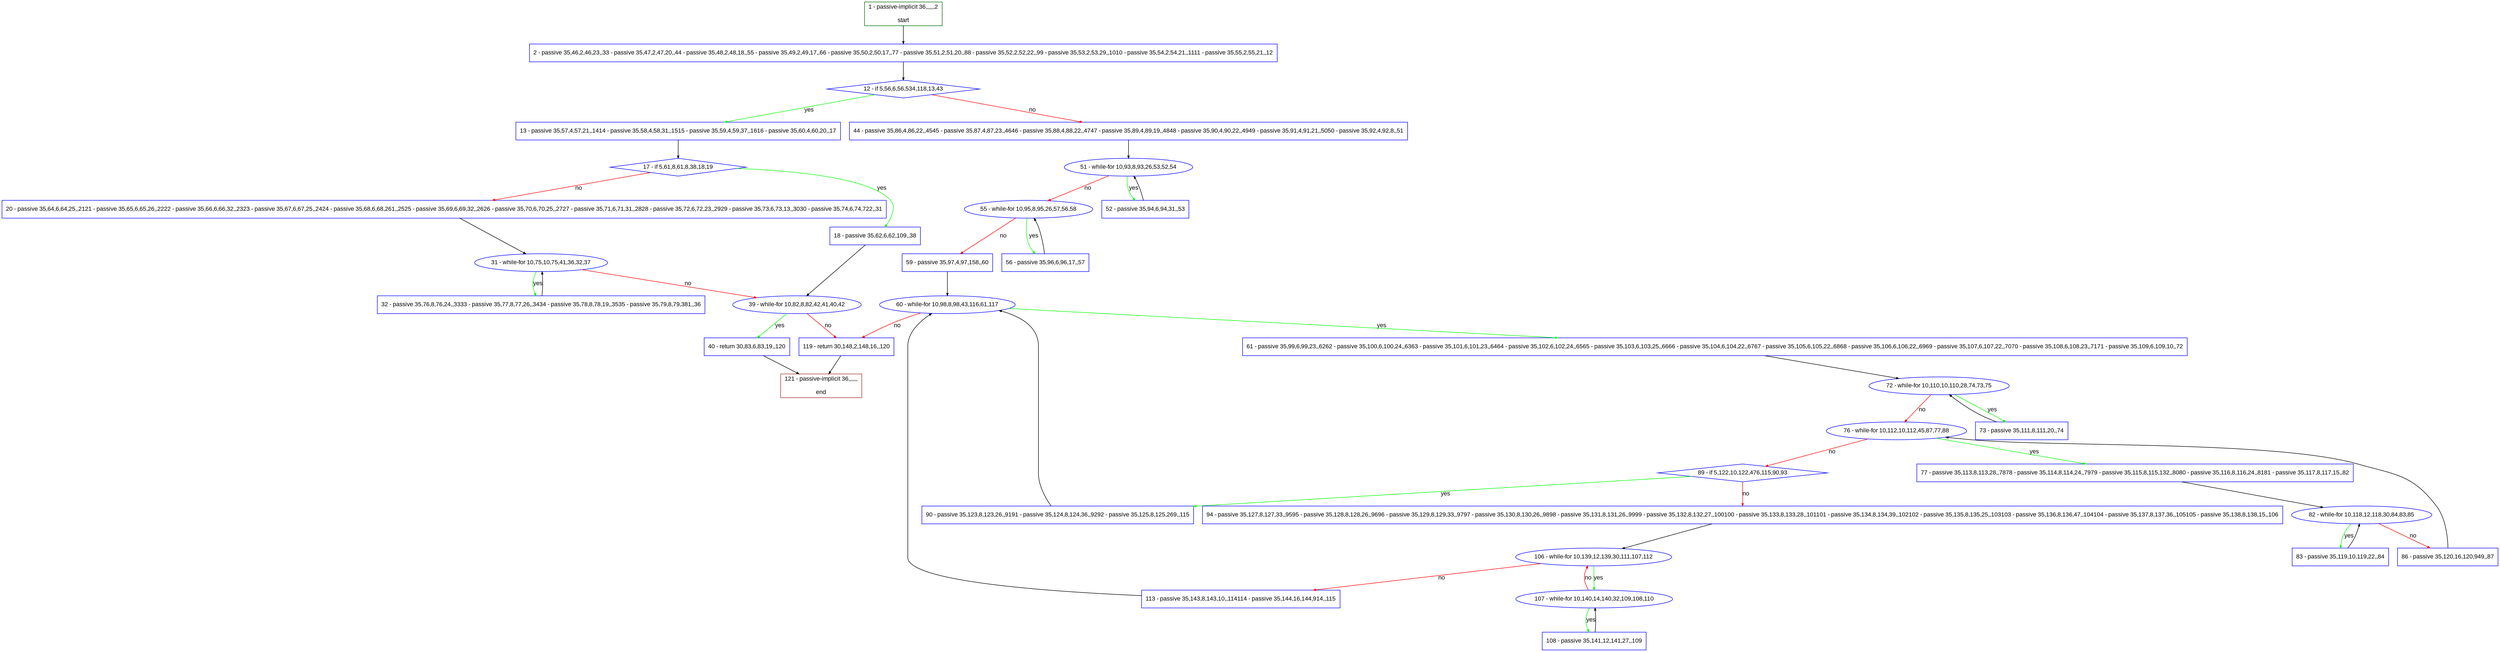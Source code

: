 digraph "" {
  graph [pack="true", label="", fontsize="12", packmode="clust", fontname="Arial", fillcolor="#FFFFCC", bgcolor="white", style="rounded,filled", compound="true"];
  node [node_initialized="no", label="", color="grey", fontsize="12", fillcolor="white", fontname="Arial", style="filled", shape="rectangle", compound="true", fixedsize="false"];
  edge [fontcolor="black", arrowhead="normal", arrowtail="none", arrowsize="0.5", ltail="", label="", color="black", fontsize="12", lhead="", fontname="Arial", dir="forward", compound="true"];
  __N1 [label="2 - passive 35,46,2,46,23,,33 - passive 35,47,2,47,20,,44 - passive 35,48,2,48,18,,55 - passive 35,49,2,49,17,,66 - passive 35,50,2,50,17,,77 - passive 35,51,2,51,20,,88 - passive 35,52,2,52,22,,99 - passive 35,53,2,53,29,,1010 - passive 35,54,2,54,21,,1111 - passive 35,55,2,55,21,,12", color="#0000ff", fillcolor="#ffffff", style="filled", shape="box"];
  __N2 [label="1 - passive-implicit 36,,,,,,2\n\nstart", color="#006400", fillcolor="#ffffff", style="filled", shape="box"];
  __N3 [label="12 - if 5,56,6,56,534,118,13,43", color="#0000ff", fillcolor="#ffffff", style="filled", shape="diamond"];
  __N4 [label="13 - passive 35,57,4,57,21,,1414 - passive 35,58,4,58,31,,1515 - passive 35,59,4,59,37,,1616 - passive 35,60,4,60,20,,17", color="#0000ff", fillcolor="#ffffff", style="filled", shape="box"];
  __N5 [label="44 - passive 35,86,4,86,22,,4545 - passive 35,87,4,87,23,,4646 - passive 35,88,4,88,22,,4747 - passive 35,89,4,89,19,,4848 - passive 35,90,4,90,22,,4949 - passive 35,91,4,91,21,,5050 - passive 35,92,4,92,8,,51", color="#0000ff", fillcolor="#ffffff", style="filled", shape="box"];
  __N6 [label="17 - if 5,61,8,61,8,38,18,19", color="#0000ff", fillcolor="#ffffff", style="filled", shape="diamond"];
  __N7 [label="18 - passive 35,62,6,62,109,,38", color="#0000ff", fillcolor="#ffffff", style="filled", shape="box"];
  __N8 [label="20 - passive 35,64,6,64,25,,2121 - passive 35,65,6,65,26,,2222 - passive 35,66,6,66,32,,2323 - passive 35,67,6,67,25,,2424 - passive 35,68,6,68,261,,2525 - passive 35,69,6,69,32,,2626 - passive 35,70,6,70,25,,2727 - passive 35,71,6,71,31,,2828 - passive 35,72,6,72,23,,2929 - passive 35,73,6,73,13,,3030 - passive 35,74,6,74,722,,31", color="#0000ff", fillcolor="#ffffff", style="filled", shape="box"];
  __N9 [label="39 - while-for 10,82,8,82,42,41,40,42", color="#0000ff", fillcolor="#ffffff", style="filled", shape="oval"];
  __N10 [label="31 - while-for 10,75,10,75,41,36,32,37", color="#0000ff", fillcolor="#ffffff", style="filled", shape="oval"];
  __N11 [label="32 - passive 35,76,8,76,24,,3333 - passive 35,77,8,77,26,,3434 - passive 35,78,8,78,19,,3535 - passive 35,79,8,79,381,,36", color="#0000ff", fillcolor="#ffffff", style="filled", shape="box"];
  __N12 [label="40 - return 30,83,6,83,19,,120", color="#0000ff", fillcolor="#ffffff", style="filled", shape="box"];
  __N13 [label="119 - return 30,148,2,148,16,,120", color="#0000ff", fillcolor="#ffffff", style="filled", shape="box"];
  __N14 [label="121 - passive-implicit 36,,,,,,\n\nend", color="#a52a2a", fillcolor="#ffffff", style="filled", shape="box"];
  __N15 [label="51 - while-for 10,93,8,93,26,53,52,54", color="#0000ff", fillcolor="#ffffff", style="filled", shape="oval"];
  __N16 [label="52 - passive 35,94,6,94,31,,53", color="#0000ff", fillcolor="#ffffff", style="filled", shape="box"];
  __N17 [label="55 - while-for 10,95,8,95,26,57,56,58", color="#0000ff", fillcolor="#ffffff", style="filled", shape="oval"];
  __N18 [label="56 - passive 35,96,6,96,17,,57", color="#0000ff", fillcolor="#ffffff", style="filled", shape="box"];
  __N19 [label="59 - passive 35,97,4,97,158,,60", color="#0000ff", fillcolor="#ffffff", style="filled", shape="box"];
  __N20 [label="60 - while-for 10,98,8,98,43,116,61,117", color="#0000ff", fillcolor="#ffffff", style="filled", shape="oval"];
  __N21 [label="61 - passive 35,99,6,99,23,,6262 - passive 35,100,6,100,24,,6363 - passive 35,101,6,101,23,,6464 - passive 35,102,6,102,24,,6565 - passive 35,103,6,103,25,,6666 - passive 35,104,6,104,22,,6767 - passive 35,105,6,105,22,,6868 - passive 35,106,6,106,22,,6969 - passive 35,107,6,107,22,,7070 - passive 35,108,6,108,23,,7171 - passive 35,109,6,109,10,,72", color="#0000ff", fillcolor="#ffffff", style="filled", shape="box"];
  __N22 [label="72 - while-for 10,110,10,110,28,74,73,75", color="#0000ff", fillcolor="#ffffff", style="filled", shape="oval"];
  __N23 [label="73 - passive 35,111,8,111,20,,74", color="#0000ff", fillcolor="#ffffff", style="filled", shape="box"];
  __N24 [label="76 - while-for 10,112,10,112,45,87,77,88", color="#0000ff", fillcolor="#ffffff", style="filled", shape="oval"];
  __N25 [label="77 - passive 35,113,8,113,28,,7878 - passive 35,114,8,114,24,,7979 - passive 35,115,8,115,132,,8080 - passive 35,116,8,116,24,,8181 - passive 35,117,8,117,15,,82", color="#0000ff", fillcolor="#ffffff", style="filled", shape="box"];
  __N26 [label="89 - if 5,122,10,122,476,115,90,93", color="#0000ff", fillcolor="#ffffff", style="filled", shape="diamond"];
  __N27 [label="82 - while-for 10,118,12,118,30,84,83,85", color="#0000ff", fillcolor="#ffffff", style="filled", shape="oval"];
  __N28 [label="83 - passive 35,119,10,119,22,,84", color="#0000ff", fillcolor="#ffffff", style="filled", shape="box"];
  __N29 [label="86 - passive 35,120,16,120,949,,87", color="#0000ff", fillcolor="#ffffff", style="filled", shape="box"];
  __N30 [label="90 - passive 35,123,8,123,26,,9191 - passive 35,124,8,124,36,,9292 - passive 35,125,8,125,269,,115", color="#0000ff", fillcolor="#ffffff", style="filled", shape="box"];
  __N31 [label="94 - passive 35,127,8,127,33,,9595 - passive 35,128,8,128,26,,9696 - passive 35,129,8,129,33,,9797 - passive 35,130,8,130,26,,9898 - passive 35,131,8,131,26,,9999 - passive 35,132,8,132,27,,100100 - passive 35,133,8,133,28,,101101 - passive 35,134,8,134,39,,102102 - passive 35,135,8,135,25,,103103 - passive 35,136,8,136,47,,104104 - passive 35,137,8,137,36,,105105 - passive 35,138,8,138,15,,106", color="#0000ff", fillcolor="#ffffff", style="filled", shape="box"];
  __N32 [label="106 - while-for 10,139,12,139,30,111,107,112", color="#0000ff", fillcolor="#ffffff", style="filled", shape="oval"];
  __N33 [label="107 - while-for 10,140,14,140,32,109,108,110", color="#0000ff", fillcolor="#ffffff", style="filled", shape="oval"];
  __N34 [label="113 - passive 35,143,8,143,10,,114114 - passive 35,144,16,144,914,,115", color="#0000ff", fillcolor="#ffffff", style="filled", shape="box"];
  __N35 [label="108 - passive 35,141,12,141,27,,109", color="#0000ff", fillcolor="#ffffff", style="filled", shape="box"];
  __N2 -> __N1 [arrowhead="normal", arrowtail="none", color="#000000", label="", dir="forward"];
  __N1 -> __N3 [arrowhead="normal", arrowtail="none", color="#000000", label="", dir="forward"];
  __N3 -> __N4 [arrowhead="normal", arrowtail="none", color="#00ff00", label="yes", dir="forward"];
  __N3 -> __N5 [arrowhead="normal", arrowtail="none", color="#ff0000", label="no", dir="forward"];
  __N4 -> __N6 [arrowhead="normal", arrowtail="none", color="#000000", label="", dir="forward"];
  __N6 -> __N7 [arrowhead="normal", arrowtail="none", color="#00ff00", label="yes", dir="forward"];
  __N6 -> __N8 [arrowhead="normal", arrowtail="none", color="#ff0000", label="no", dir="forward"];
  __N7 -> __N9 [arrowhead="normal", arrowtail="none", color="#000000", label="", dir="forward"];
  __N8 -> __N10 [arrowhead="normal", arrowtail="none", color="#000000", label="", dir="forward"];
  __N10 -> __N11 [arrowhead="normal", arrowtail="none", color="#00ff00", label="yes", dir="forward"];
  __N11 -> __N10 [arrowhead="normal", arrowtail="none", color="#000000", label="", dir="forward"];
  __N10 -> __N9 [arrowhead="normal", arrowtail="none", color="#ff0000", label="no", dir="forward"];
  __N9 -> __N12 [arrowhead="normal", arrowtail="none", color="#00ff00", label="yes", dir="forward"];
  __N9 -> __N13 [arrowhead="normal", arrowtail="none", color="#ff0000", label="no", dir="forward"];
  __N12 -> __N14 [arrowhead="normal", arrowtail="none", color="#000000", label="", dir="forward"];
  __N5 -> __N15 [arrowhead="normal", arrowtail="none", color="#000000", label="", dir="forward"];
  __N15 -> __N16 [arrowhead="normal", arrowtail="none", color="#00ff00", label="yes", dir="forward"];
  __N16 -> __N15 [arrowhead="normal", arrowtail="none", color="#000000", label="", dir="forward"];
  __N15 -> __N17 [arrowhead="normal", arrowtail="none", color="#ff0000", label="no", dir="forward"];
  __N17 -> __N18 [arrowhead="normal", arrowtail="none", color="#00ff00", label="yes", dir="forward"];
  __N18 -> __N17 [arrowhead="normal", arrowtail="none", color="#000000", label="", dir="forward"];
  __N17 -> __N19 [arrowhead="normal", arrowtail="none", color="#ff0000", label="no", dir="forward"];
  __N19 -> __N20 [arrowhead="normal", arrowtail="none", color="#000000", label="", dir="forward"];
  __N20 -> __N21 [arrowhead="normal", arrowtail="none", color="#00ff00", label="yes", dir="forward"];
  __N20 -> __N13 [arrowhead="normal", arrowtail="none", color="#ff0000", label="no", dir="forward"];
  __N21 -> __N22 [arrowhead="normal", arrowtail="none", color="#000000", label="", dir="forward"];
  __N22 -> __N23 [arrowhead="normal", arrowtail="none", color="#00ff00", label="yes", dir="forward"];
  __N23 -> __N22 [arrowhead="normal", arrowtail="none", color="#000000", label="", dir="forward"];
  __N22 -> __N24 [arrowhead="normal", arrowtail="none", color="#ff0000", label="no", dir="forward"];
  __N24 -> __N25 [arrowhead="normal", arrowtail="none", color="#00ff00", label="yes", dir="forward"];
  __N24 -> __N26 [arrowhead="normal", arrowtail="none", color="#ff0000", label="no", dir="forward"];
  __N25 -> __N27 [arrowhead="normal", arrowtail="none", color="#000000", label="", dir="forward"];
  __N27 -> __N28 [arrowhead="normal", arrowtail="none", color="#00ff00", label="yes", dir="forward"];
  __N28 -> __N27 [arrowhead="normal", arrowtail="none", color="#000000", label="", dir="forward"];
  __N27 -> __N29 [arrowhead="normal", arrowtail="none", color="#ff0000", label="no", dir="forward"];
  __N29 -> __N24 [arrowhead="normal", arrowtail="none", color="#000000", label="", dir="forward"];
  __N26 -> __N30 [arrowhead="normal", arrowtail="none", color="#00ff00", label="yes", dir="forward"];
  __N26 -> __N31 [arrowhead="normal", arrowtail="none", color="#ff0000", label="no", dir="forward"];
  __N30 -> __N20 [arrowhead="normal", arrowtail="none", color="#000000", label="", dir="forward"];
  __N31 -> __N32 [arrowhead="normal", arrowtail="none", color="#000000", label="", dir="forward"];
  __N32 -> __N33 [arrowhead="normal", arrowtail="none", color="#00ff00", label="yes", dir="forward"];
  __N33 -> __N32 [arrowhead="normal", arrowtail="none", color="#ff0000", label="no", dir="forward"];
  __N32 -> __N34 [arrowhead="normal", arrowtail="none", color="#ff0000", label="no", dir="forward"];
  __N33 -> __N35 [arrowhead="normal", arrowtail="none", color="#00ff00", label="yes", dir="forward"];
  __N35 -> __N33 [arrowhead="normal", arrowtail="none", color="#000000", label="", dir="forward"];
  __N34 -> __N20 [arrowhead="normal", arrowtail="none", color="#000000", label="", dir="forward"];
  __N13 -> __N14 [arrowhead="normal", arrowtail="none", color="#000000", label="", dir="forward"];
}
